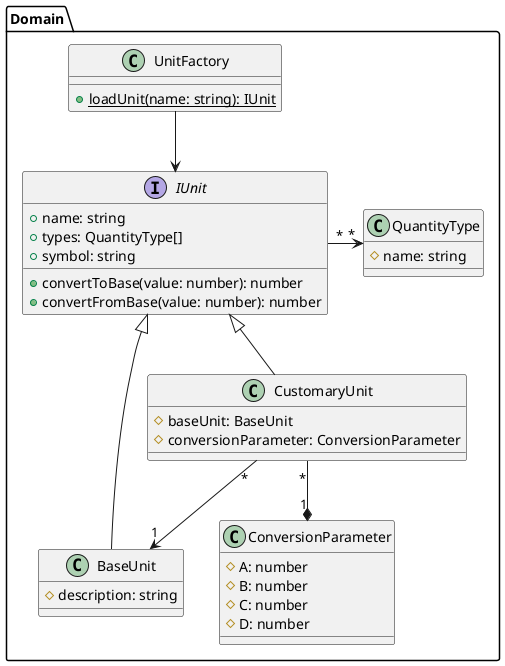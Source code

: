 @startuml uml-class-domain

package "Domain" {
  interface IUnit {
    + name: string
    + types: QuantityType[]
    + symbol: string
    + convertToBase(value: number): number
    + convertFromBase(value: number): number
  }
  class UnitFactory {
    + {static} loadUnit(name: string): IUnit
  }
  class ConversionParameter {
      # A: number
      # B: number
      # C: number
      # D: number
  }

  class BaseUnit {
      # description: string
  }

  class CustomaryUnit {
      # baseUnit: BaseUnit
      # conversionParameter: ConversionParameter
  }
  class QuantityType {
      # name: string
  }
}

BaseUnit -UP-|> IUnit
CustomaryUnit -UP-|> IUnit
CustomaryUnit "*" --> "1" BaseUnit
CustomaryUnit "*" --* "1" ConversionParameter
IUnit "*" -RIGHT-> "*" QuantityType
UnitFactory --> IUnit

@enduml